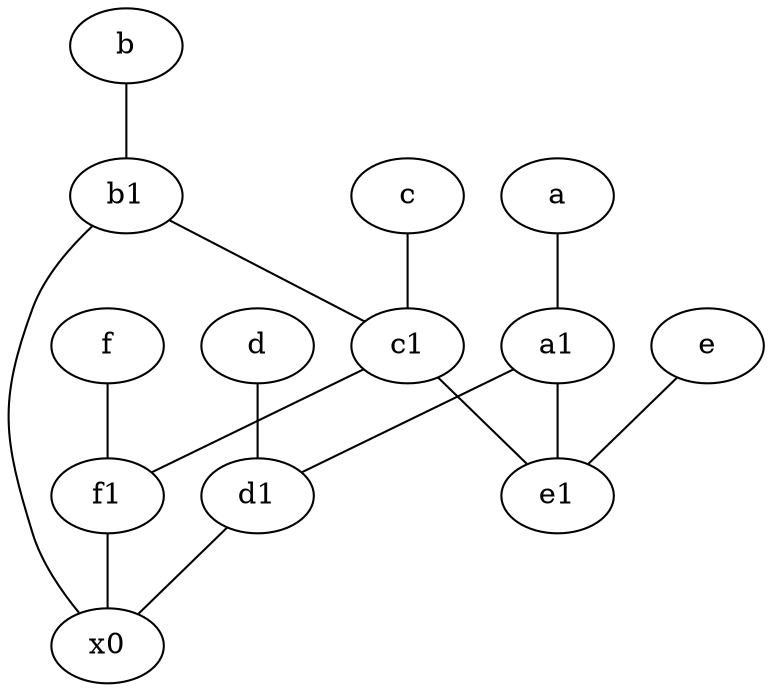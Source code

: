 graph {
	node [labelfontsize=50]
	f1 [labelfontsize=50 pos="3,8!"]
	d1 [labelfontsize=50 pos="3,5!"]
	a [labelfontsize=50 pos="8,2!"]
	e [labelfontsize=50 pos="7,9!"]
	c1 [labelfontsize=50 pos="4.5,3!"]
	e1 [labelfontsize=50 pos="7,7!"]
	c [labelfontsize=50 pos="4.5,2!"]
	a1 [labelfontsize=50 pos="8,3!"]
	d [labelfontsize=50 pos="2,5!"]
	b [labelfontsize=50 pos="10,4!"]
	x0 [labelfontsize=50]
	b1 [labelfontsize=50 pos="9,4!"]
	f [labelfontsize=50 pos="3,9!"]
	d1 -- x0
	e -- e1
	b -- b1
	d -- d1
	a1 -- e1
	f1 -- x0
	a -- a1
	a1 -- d1
	b1 -- c1
	c1 -- e1
	c1 -- f1
	c -- c1
	f -- f1
	b1 -- x0
}
